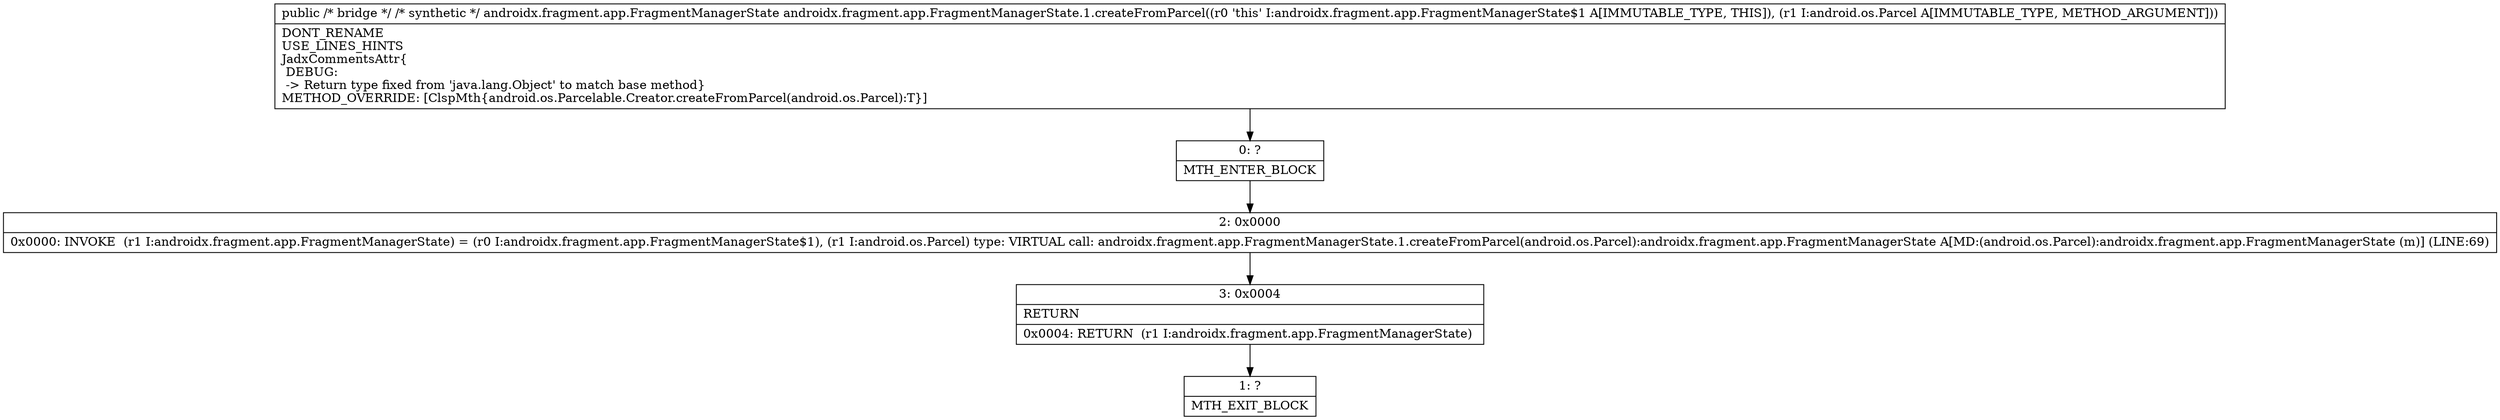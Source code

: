 digraph "CFG forandroidx.fragment.app.FragmentManagerState.1.createFromParcel(Landroid\/os\/Parcel;)Ljava\/lang\/Object;" {
Node_0 [shape=record,label="{0\:\ ?|MTH_ENTER_BLOCK\l}"];
Node_2 [shape=record,label="{2\:\ 0x0000|0x0000: INVOKE  (r1 I:androidx.fragment.app.FragmentManagerState) = (r0 I:androidx.fragment.app.FragmentManagerState$1), (r1 I:android.os.Parcel) type: VIRTUAL call: androidx.fragment.app.FragmentManagerState.1.createFromParcel(android.os.Parcel):androidx.fragment.app.FragmentManagerState A[MD:(android.os.Parcel):androidx.fragment.app.FragmentManagerState (m)] (LINE:69)\l}"];
Node_3 [shape=record,label="{3\:\ 0x0004|RETURN\l|0x0004: RETURN  (r1 I:androidx.fragment.app.FragmentManagerState) \l}"];
Node_1 [shape=record,label="{1\:\ ?|MTH_EXIT_BLOCK\l}"];
MethodNode[shape=record,label="{public \/* bridge *\/ \/* synthetic *\/ androidx.fragment.app.FragmentManagerState androidx.fragment.app.FragmentManagerState.1.createFromParcel((r0 'this' I:androidx.fragment.app.FragmentManagerState$1 A[IMMUTABLE_TYPE, THIS]), (r1 I:android.os.Parcel A[IMMUTABLE_TYPE, METHOD_ARGUMENT]))  | DONT_RENAME\lUSE_LINES_HINTS\lJadxCommentsAttr\{\l DEBUG: \l \-\> Return type fixed from 'java.lang.Object' to match base method\}\lMETHOD_OVERRIDE: [ClspMth\{android.os.Parcelable.Creator.createFromParcel(android.os.Parcel):T\}]\l}"];
MethodNode -> Node_0;Node_0 -> Node_2;
Node_2 -> Node_3;
Node_3 -> Node_1;
}

